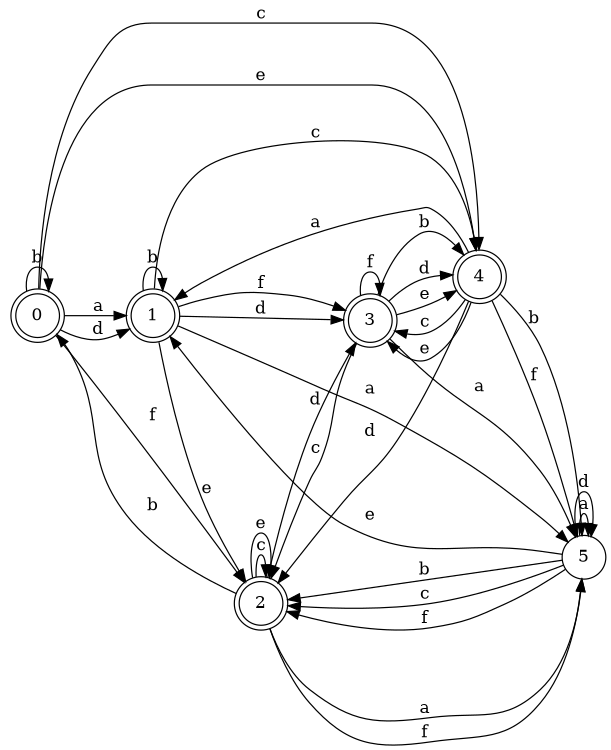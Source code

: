digraph n5_9 {
__start0 [label="" shape="none"];

rankdir=LR;
size="8,5";

s0 [style="rounded,filled", color="black", fillcolor="white" shape="doublecircle", label="0"];
s1 [style="rounded,filled", color="black", fillcolor="white" shape="doublecircle", label="1"];
s2 [style="rounded,filled", color="black", fillcolor="white" shape="doublecircle", label="2"];
s3 [style="rounded,filled", color="black", fillcolor="white" shape="doublecircle", label="3"];
s4 [style="rounded,filled", color="black", fillcolor="white" shape="doublecircle", label="4"];
s5 [style="filled", color="black", fillcolor="white" shape="circle", label="5"];
s0 -> s1 [label="a"];
s0 -> s0 [label="b"];
s0 -> s4 [label="c"];
s0 -> s1 [label="d"];
s0 -> s4 [label="e"];
s0 -> s2 [label="f"];
s1 -> s5 [label="a"];
s1 -> s1 [label="b"];
s1 -> s4 [label="c"];
s1 -> s3 [label="d"];
s1 -> s2 [label="e"];
s1 -> s3 [label="f"];
s2 -> s5 [label="a"];
s2 -> s0 [label="b"];
s2 -> s2 [label="c"];
s2 -> s3 [label="d"];
s2 -> s2 [label="e"];
s2 -> s5 [label="f"];
s3 -> s5 [label="a"];
s3 -> s4 [label="b"];
s3 -> s2 [label="c"];
s3 -> s4 [label="d"];
s3 -> s4 [label="e"];
s3 -> s3 [label="f"];
s4 -> s1 [label="a"];
s4 -> s5 [label="b"];
s4 -> s3 [label="c"];
s4 -> s2 [label="d"];
s4 -> s3 [label="e"];
s4 -> s5 [label="f"];
s5 -> s5 [label="a"];
s5 -> s2 [label="b"];
s5 -> s2 [label="c"];
s5 -> s5 [label="d"];
s5 -> s1 [label="e"];
s5 -> s2 [label="f"];

}